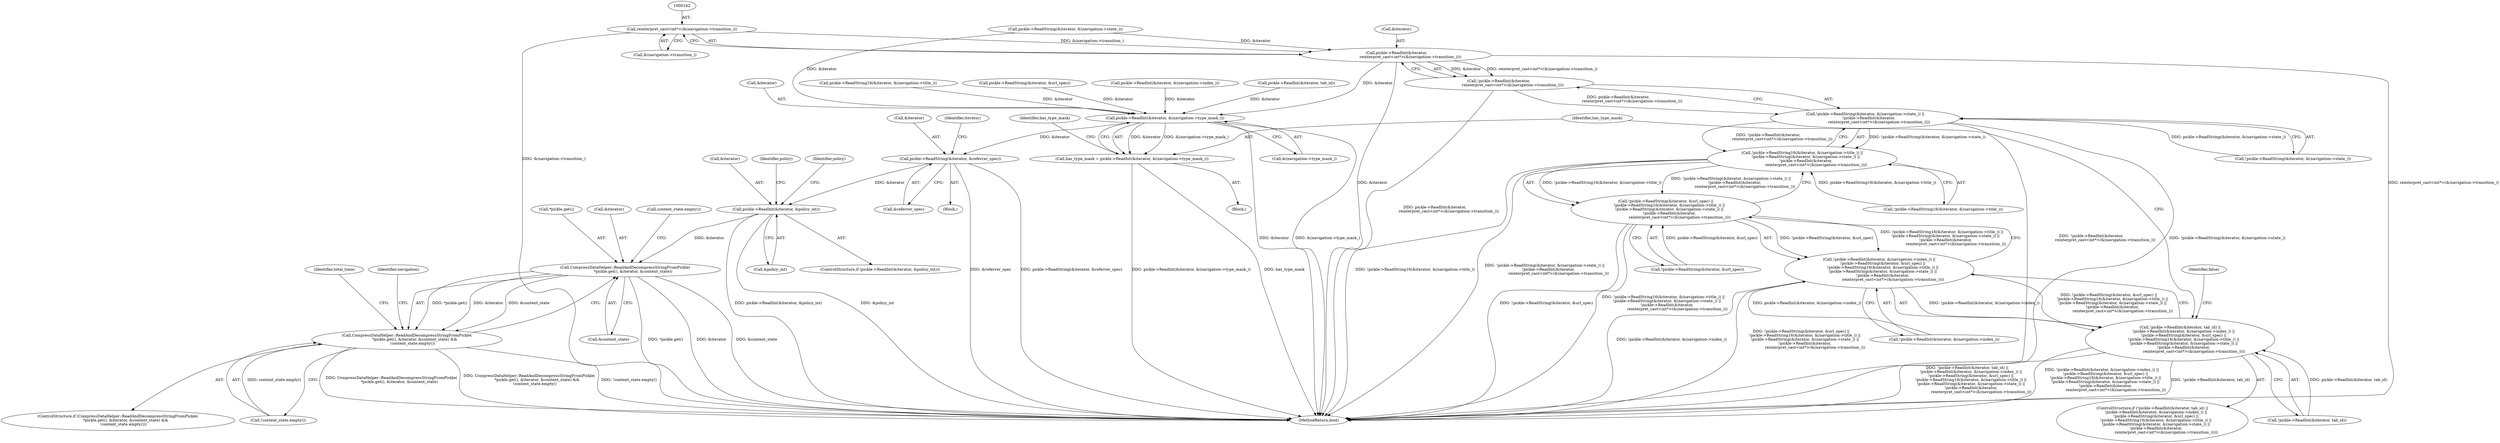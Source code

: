 digraph "0_Chrome_027429ee5abe6e2fb5e3b2b4542f0a6fe0dbc12d@pointer" {
"1000161" [label="(Call,reinterpret_cast<int*>(&(navigation->transition_)))"];
"1000158" [label="(Call,pickle->ReadInt(&iterator,\n                       reinterpret_cast<int*>(&(navigation->transition_))))"];
"1000157" [label="(Call,!pickle->ReadInt(&iterator,\n                       reinterpret_cast<int*>(&(navigation->transition_))))"];
"1000148" [label="(Call,!pickle->ReadString(&iterator, &(navigation->state_)) ||\n      !pickle->ReadInt(&iterator,\n                       reinterpret_cast<int*>(&(navigation->transition_))))"];
"1000139" [label="(Call,!pickle->ReadString16(&iterator, &(navigation->title_)) ||\n      !pickle->ReadString(&iterator, &(navigation->state_)) ||\n      !pickle->ReadInt(&iterator,\n                       reinterpret_cast<int*>(&(navigation->transition_))))"];
"1000132" [label="(Call,!pickle->ReadString(&iterator, &url_spec) ||\n      !pickle->ReadString16(&iterator, &(navigation->title_)) ||\n      !pickle->ReadString(&iterator, &(navigation->state_)) ||\n      !pickle->ReadInt(&iterator,\n                       reinterpret_cast<int*>(&(navigation->transition_))))"];
"1000123" [label="(Call,!pickle->ReadInt(&iterator, &(navigation->index_)) ||\n      !pickle->ReadString(&iterator, &url_spec) ||\n      !pickle->ReadString16(&iterator, &(navigation->title_)) ||\n      !pickle->ReadString(&iterator, &(navigation->state_)) ||\n      !pickle->ReadInt(&iterator,\n                       reinterpret_cast<int*>(&(navigation->transition_))))"];
"1000117" [label="(Call,!pickle->ReadInt(&iterator, tab_id) ||\n      !pickle->ReadInt(&iterator, &(navigation->index_)) ||\n      !pickle->ReadString(&iterator, &url_spec) ||\n      !pickle->ReadString16(&iterator, &(navigation->title_)) ||\n      !pickle->ReadString(&iterator, &(navigation->state_)) ||\n      !pickle->ReadInt(&iterator,\n                       reinterpret_cast<int*>(&(navigation->transition_))))"];
"1000172" [label="(Call,pickle->ReadInt(&iterator, &(navigation->type_mask_)))"];
"1000170" [label="(Call,has_type_mask = pickle->ReadInt(&iterator, &(navigation->type_mask_)))"];
"1000183" [label="(Call,pickle->ReadString(&iterator, &referrer_spec))"];
"1000191" [label="(Call,pickle->ReadInt(&iterator, &policy_int))"];
"1000223" [label="(Call,CompressDataHelper::ReadAndDecompressStringFromPickle(\n             *pickle.get(), &iterator, &content_state))"];
"1000222" [label="(Call,CompressDataHelper::ReadAndDecompressStringFromPickle(\n             *pickle.get(), &iterator, &content_state) &&\n         !content_state.empty())"];
"1000157" [label="(Call,!pickle->ReadInt(&iterator,\n                       reinterpret_cast<int*>(&(navigation->transition_))))"];
"1000175" [label="(Call,&(navigation->type_mask_))"];
"1000226" [label="(Call,&iterator)"];
"1000228" [label="(Call,&content_state)"];
"1000141" [label="(Call,pickle->ReadString16(&iterator, &(navigation->title_)))"];
"1000180" [label="(Identifier,has_type_mask)"];
"1000117" [label="(Call,!pickle->ReadInt(&iterator, tab_id) ||\n      !pickle->ReadInt(&iterator, &(navigation->index_)) ||\n      !pickle->ReadString(&iterator, &url_spec) ||\n      !pickle->ReadString16(&iterator, &(navigation->title_)) ||\n      !pickle->ReadString(&iterator, &(navigation->state_)) ||\n      !pickle->ReadInt(&iterator,\n                       reinterpret_cast<int*>(&(navigation->transition_))))"];
"1000119" [label="(Call,pickle->ReadInt(&iterator, tab_id))"];
"1000140" [label="(Call,!pickle->ReadString16(&iterator, &(navigation->title_)))"];
"1000183" [label="(Call,pickle->ReadString(&iterator, &referrer_spec))"];
"1000168" [label="(Identifier,false)"];
"1000235" [label="(Identifier,navigation)"];
"1000123" [label="(Call,!pickle->ReadInt(&iterator, &(navigation->index_)) ||\n      !pickle->ReadString(&iterator, &url_spec) ||\n      !pickle->ReadString16(&iterator, &(navigation->title_)) ||\n      !pickle->ReadString(&iterator, &(navigation->state_)) ||\n      !pickle->ReadInt(&iterator,\n                       reinterpret_cast<int*>(&(navigation->transition_))))"];
"1000163" [label="(Call,&(navigation->transition_))"];
"1000118" [label="(Call,!pickle->ReadInt(&iterator, tab_id))"];
"1000173" [label="(Call,&iterator)"];
"1000186" [label="(Call,&referrer_spec)"];
"1000170" [label="(Call,has_type_mask = pickle->ReadInt(&iterator, &(navigation->type_mask_)))"];
"1000161" [label="(Call,reinterpret_cast<int*>(&(navigation->transition_)))"];
"1000203" [label="(Identifier,policy)"];
"1000172" [label="(Call,pickle->ReadInt(&iterator, &(navigation->type_mask_)))"];
"1000150" [label="(Call,pickle->ReadString(&iterator, &(navigation->state_)))"];
"1000223" [label="(Call,CompressDataHelper::ReadAndDecompressStringFromPickle(\n             *pickle.get(), &iterator, &content_state))"];
"1000192" [label="(Call,&iterator)"];
"1000240" [label="(Identifier,total_time)"];
"1000222" [label="(Call,CompressDataHelper::ReadAndDecompressStringFromPickle(\n             *pickle.get(), &iterator, &content_state) &&\n         !content_state.empty())"];
"1000133" [label="(Call,!pickle->ReadString(&iterator, &url_spec))"];
"1000134" [label="(Call,pickle->ReadString(&iterator, &url_spec))"];
"1000221" [label="(ControlStructure,if (CompressDataHelper::ReadAndDecompressStringFromPickle(\n             *pickle.get(), &iterator, &content_state) &&\n         !content_state.empty()))"];
"1000197" [label="(Identifier,policy)"];
"1000230" [label="(Call,!content_state.empty())"];
"1000149" [label="(Call,!pickle->ReadString(&iterator, &(navigation->state_)))"];
"1000184" [label="(Call,&iterator)"];
"1000104" [label="(Block,)"];
"1000193" [label="(Identifier,iterator)"];
"1000132" [label="(Call,!pickle->ReadString(&iterator, &url_spec) ||\n      !pickle->ReadString16(&iterator, &(navigation->title_)) ||\n      !pickle->ReadString(&iterator, &(navigation->state_)) ||\n      !pickle->ReadInt(&iterator,\n                       reinterpret_cast<int*>(&(navigation->transition_))))"];
"1000158" [label="(Call,pickle->ReadInt(&iterator,\n                       reinterpret_cast<int*>(&(navigation->transition_))))"];
"1000116" [label="(ControlStructure,if (!pickle->ReadInt(&iterator, tab_id) ||\n      !pickle->ReadInt(&iterator, &(navigation->index_)) ||\n      !pickle->ReadString(&iterator, &url_spec) ||\n      !pickle->ReadString16(&iterator, &(navigation->title_)) ||\n      !pickle->ReadString(&iterator, &(navigation->state_)) ||\n      !pickle->ReadInt(&iterator,\n                       reinterpret_cast<int*>(&(navigation->transition_)))))"];
"1000139" [label="(Call,!pickle->ReadString16(&iterator, &(navigation->title_)) ||\n      !pickle->ReadString(&iterator, &(navigation->state_)) ||\n      !pickle->ReadInt(&iterator,\n                       reinterpret_cast<int*>(&(navigation->transition_))))"];
"1000125" [label="(Call,pickle->ReadInt(&iterator, &(navigation->index_)))"];
"1000231" [label="(Call,content_state.empty())"];
"1000148" [label="(Call,!pickle->ReadString(&iterator, &(navigation->state_)) ||\n      !pickle->ReadInt(&iterator,\n                       reinterpret_cast<int*>(&(navigation->transition_))))"];
"1000191" [label="(Call,pickle->ReadInt(&iterator, &policy_int))"];
"1000224" [label="(Call,*pickle.get())"];
"1000255" [label="(MethodReturn,bool)"];
"1000171" [label="(Identifier,has_type_mask)"];
"1000159" [label="(Call,&iterator)"];
"1000181" [label="(Block,)"];
"1000194" [label="(Call,&policy_int)"];
"1000190" [label="(ControlStructure,if (pickle->ReadInt(&iterator, &policy_int)))"];
"1000124" [label="(Call,!pickle->ReadInt(&iterator, &(navigation->index_)))"];
"1000161" -> "1000158"  [label="AST: "];
"1000161" -> "1000163"  [label="CFG: "];
"1000162" -> "1000161"  [label="AST: "];
"1000163" -> "1000161"  [label="AST: "];
"1000158" -> "1000161"  [label="CFG: "];
"1000161" -> "1000255"  [label="DDG: &(navigation->transition_)"];
"1000161" -> "1000158"  [label="DDG: &(navigation->transition_)"];
"1000158" -> "1000157"  [label="AST: "];
"1000159" -> "1000158"  [label="AST: "];
"1000157" -> "1000158"  [label="CFG: "];
"1000158" -> "1000255"  [label="DDG: &iterator"];
"1000158" -> "1000255"  [label="DDG: reinterpret_cast<int*>(&(navigation->transition_))"];
"1000158" -> "1000157"  [label="DDG: &iterator"];
"1000158" -> "1000157"  [label="DDG: reinterpret_cast<int*>(&(navigation->transition_))"];
"1000150" -> "1000158"  [label="DDG: &iterator"];
"1000158" -> "1000172"  [label="DDG: &iterator"];
"1000157" -> "1000148"  [label="AST: "];
"1000148" -> "1000157"  [label="CFG: "];
"1000157" -> "1000255"  [label="DDG: pickle->ReadInt(&iterator,\n                       reinterpret_cast<int*>(&(navigation->transition_)))"];
"1000157" -> "1000148"  [label="DDG: pickle->ReadInt(&iterator,\n                       reinterpret_cast<int*>(&(navigation->transition_)))"];
"1000148" -> "1000139"  [label="AST: "];
"1000148" -> "1000149"  [label="CFG: "];
"1000149" -> "1000148"  [label="AST: "];
"1000139" -> "1000148"  [label="CFG: "];
"1000148" -> "1000255"  [label="DDG: !pickle->ReadInt(&iterator,\n                       reinterpret_cast<int*>(&(navigation->transition_)))"];
"1000148" -> "1000255"  [label="DDG: !pickle->ReadString(&iterator, &(navigation->state_))"];
"1000148" -> "1000139"  [label="DDG: !pickle->ReadString(&iterator, &(navigation->state_))"];
"1000148" -> "1000139"  [label="DDG: !pickle->ReadInt(&iterator,\n                       reinterpret_cast<int*>(&(navigation->transition_)))"];
"1000149" -> "1000148"  [label="DDG: pickle->ReadString(&iterator, &(navigation->state_))"];
"1000139" -> "1000132"  [label="AST: "];
"1000139" -> "1000140"  [label="CFG: "];
"1000140" -> "1000139"  [label="AST: "];
"1000132" -> "1000139"  [label="CFG: "];
"1000139" -> "1000255"  [label="DDG: !pickle->ReadString16(&iterator, &(navigation->title_))"];
"1000139" -> "1000255"  [label="DDG: !pickle->ReadString(&iterator, &(navigation->state_)) ||\n      !pickle->ReadInt(&iterator,\n                       reinterpret_cast<int*>(&(navigation->transition_)))"];
"1000139" -> "1000132"  [label="DDG: !pickle->ReadString16(&iterator, &(navigation->title_))"];
"1000139" -> "1000132"  [label="DDG: !pickle->ReadString(&iterator, &(navigation->state_)) ||\n      !pickle->ReadInt(&iterator,\n                       reinterpret_cast<int*>(&(navigation->transition_)))"];
"1000140" -> "1000139"  [label="DDG: pickle->ReadString16(&iterator, &(navigation->title_))"];
"1000132" -> "1000123"  [label="AST: "];
"1000132" -> "1000133"  [label="CFG: "];
"1000133" -> "1000132"  [label="AST: "];
"1000123" -> "1000132"  [label="CFG: "];
"1000132" -> "1000255"  [label="DDG: !pickle->ReadString16(&iterator, &(navigation->title_)) ||\n      !pickle->ReadString(&iterator, &(navigation->state_)) ||\n      !pickle->ReadInt(&iterator,\n                       reinterpret_cast<int*>(&(navigation->transition_)))"];
"1000132" -> "1000255"  [label="DDG: !pickle->ReadString(&iterator, &url_spec)"];
"1000132" -> "1000123"  [label="DDG: !pickle->ReadString(&iterator, &url_spec)"];
"1000132" -> "1000123"  [label="DDG: !pickle->ReadString16(&iterator, &(navigation->title_)) ||\n      !pickle->ReadString(&iterator, &(navigation->state_)) ||\n      !pickle->ReadInt(&iterator,\n                       reinterpret_cast<int*>(&(navigation->transition_)))"];
"1000133" -> "1000132"  [label="DDG: pickle->ReadString(&iterator, &url_spec)"];
"1000123" -> "1000117"  [label="AST: "];
"1000123" -> "1000124"  [label="CFG: "];
"1000124" -> "1000123"  [label="AST: "];
"1000117" -> "1000123"  [label="CFG: "];
"1000123" -> "1000255"  [label="DDG: !pickle->ReadString(&iterator, &url_spec) ||\n      !pickle->ReadString16(&iterator, &(navigation->title_)) ||\n      !pickle->ReadString(&iterator, &(navigation->state_)) ||\n      !pickle->ReadInt(&iterator,\n                       reinterpret_cast<int*>(&(navigation->transition_)))"];
"1000123" -> "1000255"  [label="DDG: !pickle->ReadInt(&iterator, &(navigation->index_))"];
"1000123" -> "1000117"  [label="DDG: !pickle->ReadInt(&iterator, &(navigation->index_))"];
"1000123" -> "1000117"  [label="DDG: !pickle->ReadString(&iterator, &url_spec) ||\n      !pickle->ReadString16(&iterator, &(navigation->title_)) ||\n      !pickle->ReadString(&iterator, &(navigation->state_)) ||\n      !pickle->ReadInt(&iterator,\n                       reinterpret_cast<int*>(&(navigation->transition_)))"];
"1000124" -> "1000123"  [label="DDG: pickle->ReadInt(&iterator, &(navigation->index_))"];
"1000117" -> "1000116"  [label="AST: "];
"1000117" -> "1000118"  [label="CFG: "];
"1000118" -> "1000117"  [label="AST: "];
"1000168" -> "1000117"  [label="CFG: "];
"1000171" -> "1000117"  [label="CFG: "];
"1000117" -> "1000255"  [label="DDG: !pickle->ReadInt(&iterator, tab_id) ||\n      !pickle->ReadInt(&iterator, &(navigation->index_)) ||\n      !pickle->ReadString(&iterator, &url_spec) ||\n      !pickle->ReadString16(&iterator, &(navigation->title_)) ||\n      !pickle->ReadString(&iterator, &(navigation->state_)) ||\n      !pickle->ReadInt(&iterator,\n                       reinterpret_cast<int*>(&(navigation->transition_)))"];
"1000117" -> "1000255"  [label="DDG: !pickle->ReadInt(&iterator, &(navigation->index_)) ||\n      !pickle->ReadString(&iterator, &url_spec) ||\n      !pickle->ReadString16(&iterator, &(navigation->title_)) ||\n      !pickle->ReadString(&iterator, &(navigation->state_)) ||\n      !pickle->ReadInt(&iterator,\n                       reinterpret_cast<int*>(&(navigation->transition_)))"];
"1000117" -> "1000255"  [label="DDG: !pickle->ReadInt(&iterator, tab_id)"];
"1000118" -> "1000117"  [label="DDG: pickle->ReadInt(&iterator, tab_id)"];
"1000172" -> "1000170"  [label="AST: "];
"1000172" -> "1000175"  [label="CFG: "];
"1000173" -> "1000172"  [label="AST: "];
"1000175" -> "1000172"  [label="AST: "];
"1000170" -> "1000172"  [label="CFG: "];
"1000172" -> "1000255"  [label="DDG: &iterator"];
"1000172" -> "1000255"  [label="DDG: &(navigation->type_mask_)"];
"1000172" -> "1000170"  [label="DDG: &iterator"];
"1000172" -> "1000170"  [label="DDG: &(navigation->type_mask_)"];
"1000125" -> "1000172"  [label="DDG: &iterator"];
"1000141" -> "1000172"  [label="DDG: &iterator"];
"1000150" -> "1000172"  [label="DDG: &iterator"];
"1000134" -> "1000172"  [label="DDG: &iterator"];
"1000119" -> "1000172"  [label="DDG: &iterator"];
"1000172" -> "1000183"  [label="DDG: &iterator"];
"1000170" -> "1000104"  [label="AST: "];
"1000171" -> "1000170"  [label="AST: "];
"1000180" -> "1000170"  [label="CFG: "];
"1000170" -> "1000255"  [label="DDG: pickle->ReadInt(&iterator, &(navigation->type_mask_))"];
"1000170" -> "1000255"  [label="DDG: has_type_mask"];
"1000183" -> "1000181"  [label="AST: "];
"1000183" -> "1000186"  [label="CFG: "];
"1000184" -> "1000183"  [label="AST: "];
"1000186" -> "1000183"  [label="AST: "];
"1000193" -> "1000183"  [label="CFG: "];
"1000183" -> "1000255"  [label="DDG: &referrer_spec"];
"1000183" -> "1000255"  [label="DDG: pickle->ReadString(&iterator, &referrer_spec)"];
"1000183" -> "1000191"  [label="DDG: &iterator"];
"1000191" -> "1000190"  [label="AST: "];
"1000191" -> "1000194"  [label="CFG: "];
"1000192" -> "1000191"  [label="AST: "];
"1000194" -> "1000191"  [label="AST: "];
"1000197" -> "1000191"  [label="CFG: "];
"1000203" -> "1000191"  [label="CFG: "];
"1000191" -> "1000255"  [label="DDG: pickle->ReadInt(&iterator, &policy_int)"];
"1000191" -> "1000255"  [label="DDG: &policy_int"];
"1000191" -> "1000223"  [label="DDG: &iterator"];
"1000223" -> "1000222"  [label="AST: "];
"1000223" -> "1000228"  [label="CFG: "];
"1000224" -> "1000223"  [label="AST: "];
"1000226" -> "1000223"  [label="AST: "];
"1000228" -> "1000223"  [label="AST: "];
"1000231" -> "1000223"  [label="CFG: "];
"1000222" -> "1000223"  [label="CFG: "];
"1000223" -> "1000255"  [label="DDG: &iterator"];
"1000223" -> "1000255"  [label="DDG: &content_state"];
"1000223" -> "1000255"  [label="DDG: *pickle.get()"];
"1000223" -> "1000222"  [label="DDG: *pickle.get()"];
"1000223" -> "1000222"  [label="DDG: &iterator"];
"1000223" -> "1000222"  [label="DDG: &content_state"];
"1000222" -> "1000221"  [label="AST: "];
"1000222" -> "1000230"  [label="CFG: "];
"1000230" -> "1000222"  [label="AST: "];
"1000235" -> "1000222"  [label="CFG: "];
"1000240" -> "1000222"  [label="CFG: "];
"1000222" -> "1000255"  [label="DDG: CompressDataHelper::ReadAndDecompressStringFromPickle(\n             *pickle.get(), &iterator, &content_state)"];
"1000222" -> "1000255"  [label="DDG: CompressDataHelper::ReadAndDecompressStringFromPickle(\n             *pickle.get(), &iterator, &content_state) &&\n         !content_state.empty()"];
"1000222" -> "1000255"  [label="DDG: !content_state.empty()"];
"1000230" -> "1000222"  [label="DDG: content_state.empty()"];
}
